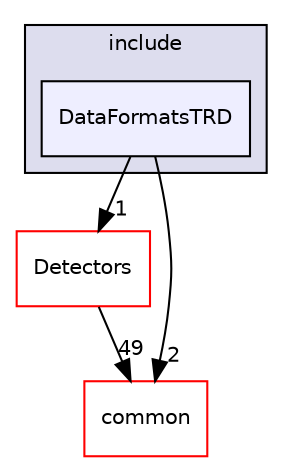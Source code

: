 digraph "/home/travis/build/AliceO2Group/AliceO2/DataFormats/Detectors/TRD/include/DataFormatsTRD" {
  bgcolor=transparent;
  compound=true
  node [ fontsize="10", fontname="Helvetica"];
  edge [ labelfontsize="10", labelfontname="Helvetica"];
  subgraph clusterdir_37cb16e5a1a76e7ae4faac09696b430a {
    graph [ bgcolor="#ddddee", pencolor="black", label="include" fontname="Helvetica", fontsize="10", URL="dir_37cb16e5a1a76e7ae4faac09696b430a.html"]
  dir_749c95cc3e4629ce3f5eb7a24ed74759 [shape=box, label="DataFormatsTRD", style="filled", fillcolor="#eeeeff", pencolor="black", URL="dir_749c95cc3e4629ce3f5eb7a24ed74759.html"];
  }
  dir_051dca18e802f8e9474f2e30d29c04e0 [shape=box label="Detectors" color="red" URL="dir_051dca18e802f8e9474f2e30d29c04e0.html"];
  dir_7924ba4398ae4560cd37376e44666c6d [shape=box label="common" color="red" URL="dir_7924ba4398ae4560cd37376e44666c6d.html"];
  dir_051dca18e802f8e9474f2e30d29c04e0->dir_7924ba4398ae4560cd37376e44666c6d [headlabel="49", labeldistance=1.5 headhref="dir_000040_000078.html"];
  dir_749c95cc3e4629ce3f5eb7a24ed74759->dir_051dca18e802f8e9474f2e30d29c04e0 [headlabel="1", labeldistance=1.5 headhref="dir_000147_000040.html"];
  dir_749c95cc3e4629ce3f5eb7a24ed74759->dir_7924ba4398ae4560cd37376e44666c6d [headlabel="2", labeldistance=1.5 headhref="dir_000147_000078.html"];
}
